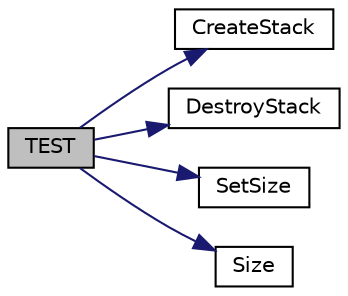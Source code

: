 digraph "TEST"
{
 // INTERACTIVE_SVG=YES
  edge [fontname="Helvetica",fontsize="10",labelfontname="Helvetica",labelfontsize="10"];
  node [fontname="Helvetica",fontsize="10",shape=record];
  rankdir="LR";
  Node82 [label="TEST",height=0.2,width=0.4,color="black", fillcolor="grey75", style="filled", fontcolor="black"];
  Node82 -> Node83 [color="midnightblue",fontsize="10",style="solid",fontname="Helvetica"];
  Node83 [label="CreateStack",height=0.2,width=0.4,color="black", fillcolor="white", style="filled",URL="$d5/d3e/_nlinhas_8h.html#ab6739548cea1cc9c9a66ac36cad97277"];
  Node82 -> Node84 [color="midnightblue",fontsize="10",style="solid",fontname="Helvetica"];
  Node84 [label="DestroyStack",height=0.2,width=0.4,color="black", fillcolor="white", style="filled",URL="$d5/d3e/_nlinhas_8h.html#aa81d697dcb1cf8b70ed83c1054a926b2"];
  Node82 -> Node85 [color="midnightblue",fontsize="10",style="solid",fontname="Helvetica"];
  Node85 [label="SetSize",height=0.2,width=0.4,color="black", fillcolor="white", style="filled",URL="$d5/d3e/_nlinhas_8h.html#a825bca0fc7906bb184685504ab0461ea"];
  Node82 -> Node86 [color="midnightblue",fontsize="10",style="solid",fontname="Helvetica"];
  Node86 [label="Size",height=0.2,width=0.4,color="black", fillcolor="white", style="filled",URL="$d5/d3e/_nlinhas_8h.html#aed7db08f44e9df22b92d90f6bd471589"];
}
